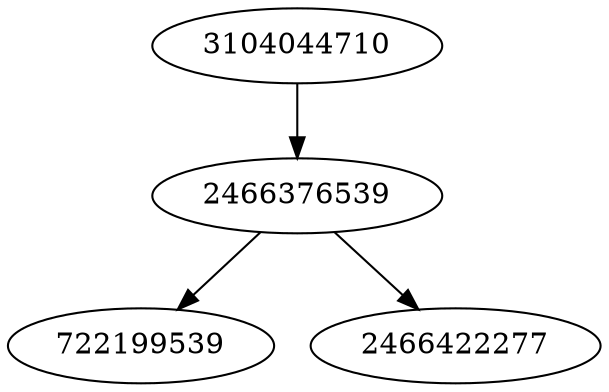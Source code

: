 strict digraph  {
2466376539;
722199539;
2466422277;
3104044710;
2466376539 -> 722199539;
2466376539 -> 2466422277;
3104044710 -> 2466376539;
}
